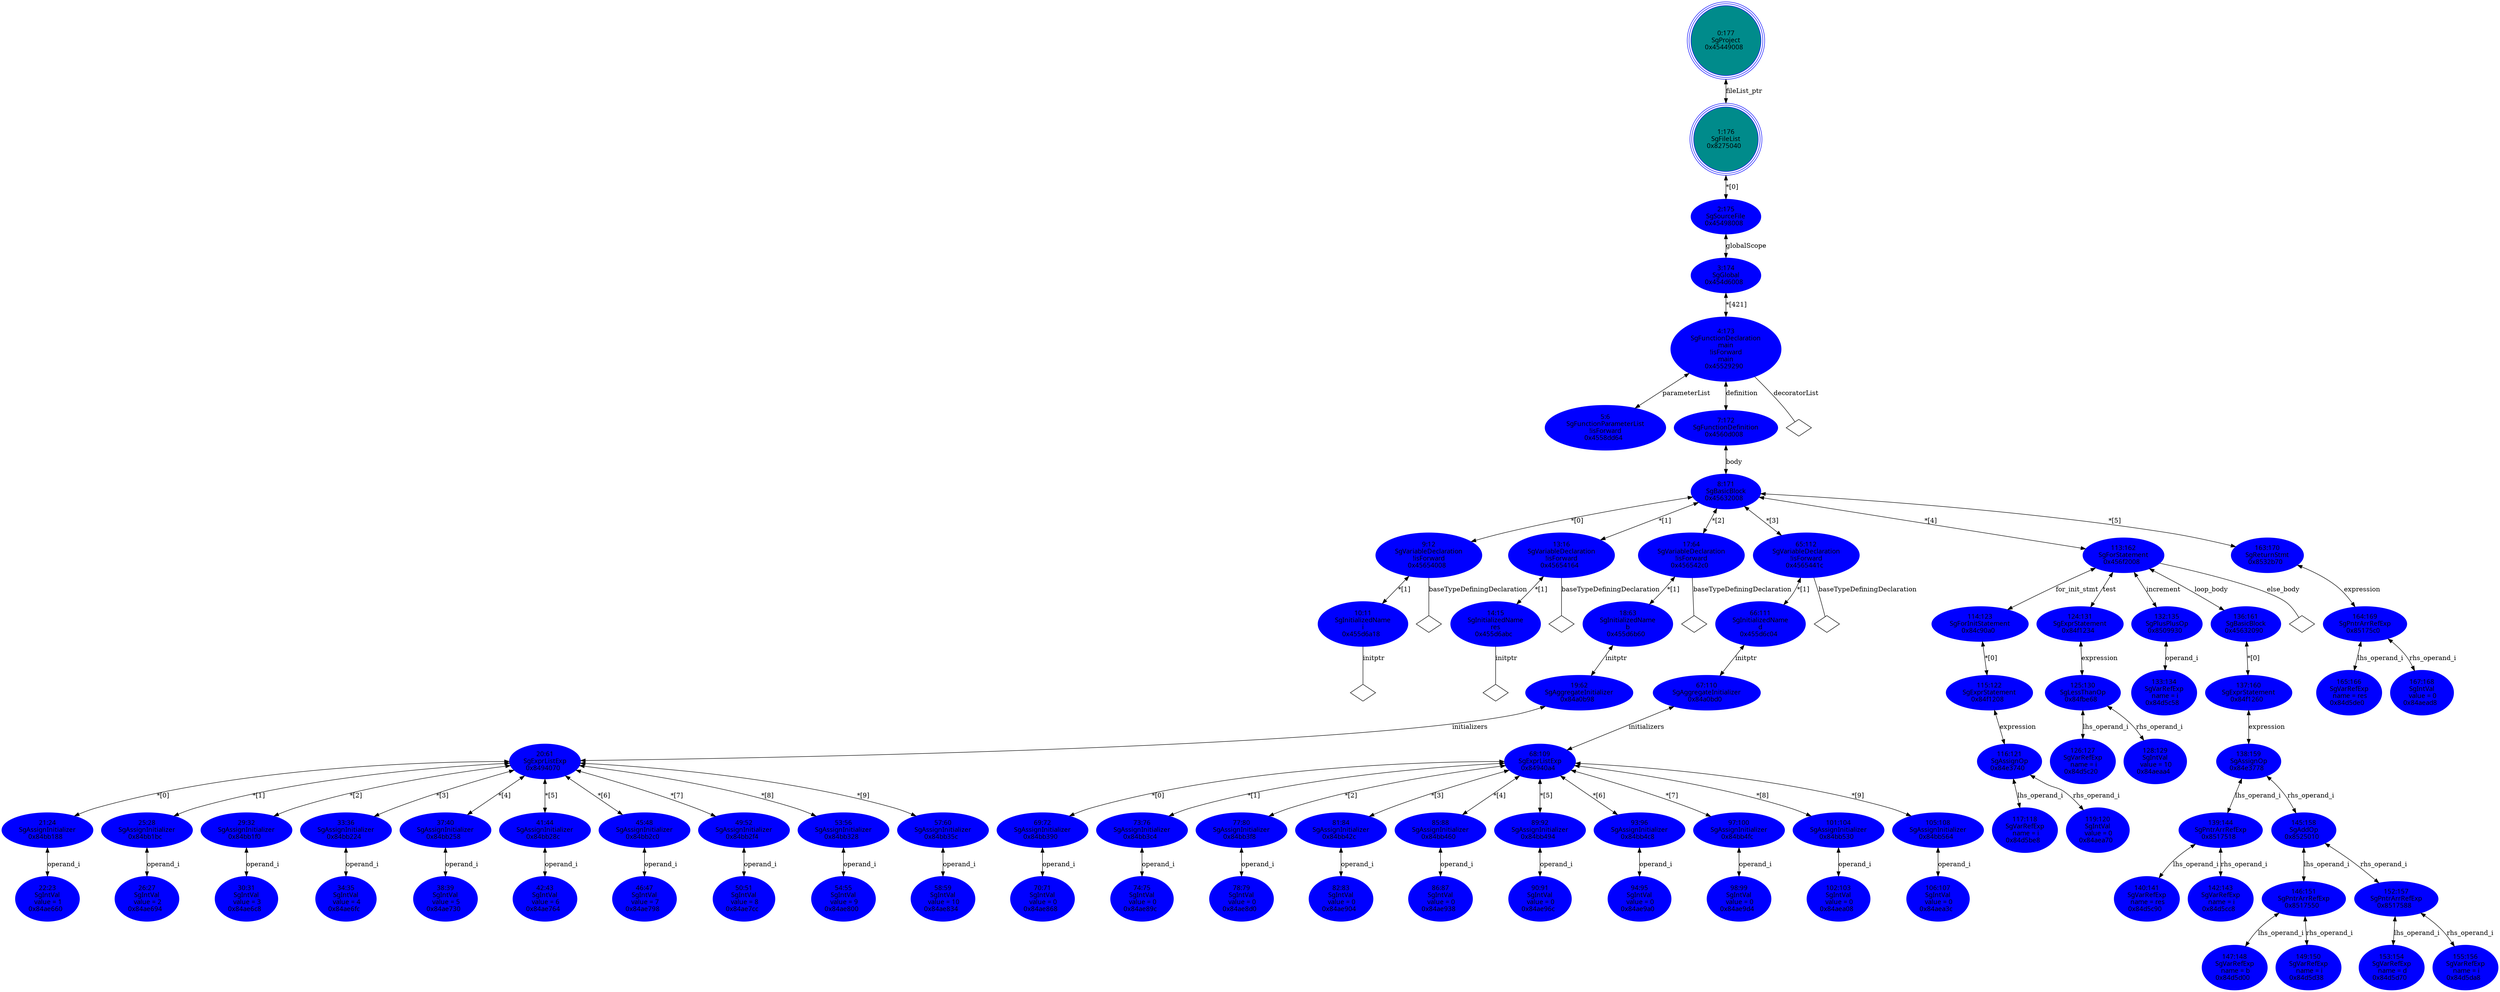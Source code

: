 digraph "GDOT/AST.dot" {
"0x4558dd64"[label="5:6\nSgFunctionParameterList\n!isForward\n0x4558dd64  " shape=ellipse,regular=0,URL="\N",tooltip="more info at \N",sides=6,peripheries=1,color="blue",fillcolor=blue1,fontname="7x13bold",fontcolor=black,style=filled];
"0x455d6a18"[label="10:11\nSgInitializedName\ni\n0x455d6a18  " shape=ellipse,regular=0,URL="\N",tooltip="more info at \N",sides=6,peripheries=1,color="blue",fillcolor=blue1,fontname="7x13bold",fontcolor=black,style=filled];
"0x455d6a18" -> "0x455d6a18__initptr__null"[label="initptr" dir=none ];
"0x455d6a18__initptr__null"[label="" shape=diamond ];
"0x45654008"[label="9:12\nSgVariableDeclaration\n!isForward\n0x45654008  " shape=ellipse,regular=0,URL="\N",tooltip="more info at \N",sides=6,peripheries=1,color="blue",fillcolor=blue1,fontname="7x13bold",fontcolor=black,style=filled];
"0x45654008" -> "0x45654008__baseTypeDefiningDeclaration__null"[label="baseTypeDefiningDeclaration" dir=none ];
"0x45654008__baseTypeDefiningDeclaration__null"[label="" shape=diamond ];
"0x45654008" -> "0x455d6a18"[label="*[1]" dir=both ];
"0x455d6abc"[label="14:15\nSgInitializedName\nres\n0x455d6abc  " shape=ellipse,regular=0,URL="\N",tooltip="more info at \N",sides=6,peripheries=1,color="blue",fillcolor=blue1,fontname="7x13bold",fontcolor=black,style=filled];
"0x455d6abc" -> "0x455d6abc__initptr__null"[label="initptr" dir=none ];
"0x455d6abc__initptr__null"[label="" shape=diamond ];
"0x45654164"[label="13:16\nSgVariableDeclaration\n!isForward\n0x45654164  " shape=ellipse,regular=0,URL="\N",tooltip="more info at \N",sides=6,peripheries=1,color="blue",fillcolor=blue1,fontname="7x13bold",fontcolor=black,style=filled];
"0x45654164" -> "0x45654164__baseTypeDefiningDeclaration__null"[label="baseTypeDefiningDeclaration" dir=none ];
"0x45654164__baseTypeDefiningDeclaration__null"[label="" shape=diamond ];
"0x45654164" -> "0x455d6abc"[label="*[1]" dir=both ];
"0x84ae660"[label="22:23\nSgIntVal\n value = 1\n0x84ae660  " shape=ellipse,regular=0,URL="\N",tooltip="more info at \N",sides=6,peripheries=1,color="blue",fillcolor=blue1,fontname="7x13bold",fontcolor=black,style=filled];
"0x84bb188"[label="21:24\nSgAssignInitializer\n0x84bb188  " shape=ellipse,regular=0,URL="\N",tooltip="more info at \N",sides=6,peripheries=1,color="blue",fillcolor=blue1,fontname="7x13bold",fontcolor=black,style=filled];
"0x84bb188" -> "0x84ae660"[label="operand_i" dir=both ];
"0x84ae694"[label="26:27\nSgIntVal\n value = 2\n0x84ae694  " shape=ellipse,regular=0,URL="\N",tooltip="more info at \N",sides=6,peripheries=1,color="blue",fillcolor=blue1,fontname="7x13bold",fontcolor=black,style=filled];
"0x84bb1bc"[label="25:28\nSgAssignInitializer\n0x84bb1bc  " shape=ellipse,regular=0,URL="\N",tooltip="more info at \N",sides=6,peripheries=1,color="blue",fillcolor=blue1,fontname="7x13bold",fontcolor=black,style=filled];
"0x84bb1bc" -> "0x84ae694"[label="operand_i" dir=both ];
"0x84ae6c8"[label="30:31\nSgIntVal\n value = 3\n0x84ae6c8  " shape=ellipse,regular=0,URL="\N",tooltip="more info at \N",sides=6,peripheries=1,color="blue",fillcolor=blue1,fontname="7x13bold",fontcolor=black,style=filled];
"0x84bb1f0"[label="29:32\nSgAssignInitializer\n0x84bb1f0  " shape=ellipse,regular=0,URL="\N",tooltip="more info at \N",sides=6,peripheries=1,color="blue",fillcolor=blue1,fontname="7x13bold",fontcolor=black,style=filled];
"0x84bb1f0" -> "0x84ae6c8"[label="operand_i" dir=both ];
"0x84ae6fc"[label="34:35\nSgIntVal\n value = 4\n0x84ae6fc  " shape=ellipse,regular=0,URL="\N",tooltip="more info at \N",sides=6,peripheries=1,color="blue",fillcolor=blue1,fontname="7x13bold",fontcolor=black,style=filled];
"0x84bb224"[label="33:36\nSgAssignInitializer\n0x84bb224  " shape=ellipse,regular=0,URL="\N",tooltip="more info at \N",sides=6,peripheries=1,color="blue",fillcolor=blue1,fontname="7x13bold",fontcolor=black,style=filled];
"0x84bb224" -> "0x84ae6fc"[label="operand_i" dir=both ];
"0x84ae730"[label="38:39\nSgIntVal\n value = 5\n0x84ae730  " shape=ellipse,regular=0,URL="\N",tooltip="more info at \N",sides=6,peripheries=1,color="blue",fillcolor=blue1,fontname="7x13bold",fontcolor=black,style=filled];
"0x84bb258"[label="37:40\nSgAssignInitializer\n0x84bb258  " shape=ellipse,regular=0,URL="\N",tooltip="more info at \N",sides=6,peripheries=1,color="blue",fillcolor=blue1,fontname="7x13bold",fontcolor=black,style=filled];
"0x84bb258" -> "0x84ae730"[label="operand_i" dir=both ];
"0x84ae764"[label="42:43\nSgIntVal\n value = 6\n0x84ae764  " shape=ellipse,regular=0,URL="\N",tooltip="more info at \N",sides=6,peripheries=1,color="blue",fillcolor=blue1,fontname="7x13bold",fontcolor=black,style=filled];
"0x84bb28c"[label="41:44\nSgAssignInitializer\n0x84bb28c  " shape=ellipse,regular=0,URL="\N",tooltip="more info at \N",sides=6,peripheries=1,color="blue",fillcolor=blue1,fontname="7x13bold",fontcolor=black,style=filled];
"0x84bb28c" -> "0x84ae764"[label="operand_i" dir=both ];
"0x84ae798"[label="46:47\nSgIntVal\n value = 7\n0x84ae798  " shape=ellipse,regular=0,URL="\N",tooltip="more info at \N",sides=6,peripheries=1,color="blue",fillcolor=blue1,fontname="7x13bold",fontcolor=black,style=filled];
"0x84bb2c0"[label="45:48\nSgAssignInitializer\n0x84bb2c0  " shape=ellipse,regular=0,URL="\N",tooltip="more info at \N",sides=6,peripheries=1,color="blue",fillcolor=blue1,fontname="7x13bold",fontcolor=black,style=filled];
"0x84bb2c0" -> "0x84ae798"[label="operand_i" dir=both ];
"0x84ae7cc"[label="50:51\nSgIntVal\n value = 8\n0x84ae7cc  " shape=ellipse,regular=0,URL="\N",tooltip="more info at \N",sides=6,peripheries=1,color="blue",fillcolor=blue1,fontname="7x13bold",fontcolor=black,style=filled];
"0x84bb2f4"[label="49:52\nSgAssignInitializer\n0x84bb2f4  " shape=ellipse,regular=0,URL="\N",tooltip="more info at \N",sides=6,peripheries=1,color="blue",fillcolor=blue1,fontname="7x13bold",fontcolor=black,style=filled];
"0x84bb2f4" -> "0x84ae7cc"[label="operand_i" dir=both ];
"0x84ae800"[label="54:55\nSgIntVal\n value = 9\n0x84ae800  " shape=ellipse,regular=0,URL="\N",tooltip="more info at \N",sides=6,peripheries=1,color="blue",fillcolor=blue1,fontname="7x13bold",fontcolor=black,style=filled];
"0x84bb328"[label="53:56\nSgAssignInitializer\n0x84bb328  " shape=ellipse,regular=0,URL="\N",tooltip="more info at \N",sides=6,peripheries=1,color="blue",fillcolor=blue1,fontname="7x13bold",fontcolor=black,style=filled];
"0x84bb328" -> "0x84ae800"[label="operand_i" dir=both ];
"0x84ae834"[label="58:59\nSgIntVal\n value = 10\n0x84ae834  " shape=ellipse,regular=0,URL="\N",tooltip="more info at \N",sides=6,peripheries=1,color="blue",fillcolor=blue1,fontname="7x13bold",fontcolor=black,style=filled];
"0x84bb35c"[label="57:60\nSgAssignInitializer\n0x84bb35c  " shape=ellipse,regular=0,URL="\N",tooltip="more info at \N",sides=6,peripheries=1,color="blue",fillcolor=blue1,fontname="7x13bold",fontcolor=black,style=filled];
"0x84bb35c" -> "0x84ae834"[label="operand_i" dir=both ];
"0x8494070"[label="20:61\nSgExprListExp\n0x8494070  " shape=ellipse,regular=0,URL="\N",tooltip="more info at \N",sides=6,peripheries=1,color="blue",fillcolor=blue1,fontname="7x13bold",fontcolor=black,style=filled];
"0x8494070" -> "0x84bb188"[label="*[0]" dir=both ];
"0x8494070" -> "0x84bb1bc"[label="*[1]" dir=both ];
"0x8494070" -> "0x84bb1f0"[label="*[2]" dir=both ];
"0x8494070" -> "0x84bb224"[label="*[3]" dir=both ];
"0x8494070" -> "0x84bb258"[label="*[4]" dir=both ];
"0x8494070" -> "0x84bb28c"[label="*[5]" dir=both ];
"0x8494070" -> "0x84bb2c0"[label="*[6]" dir=both ];
"0x8494070" -> "0x84bb2f4"[label="*[7]" dir=both ];
"0x8494070" -> "0x84bb328"[label="*[8]" dir=both ];
"0x8494070" -> "0x84bb35c"[label="*[9]" dir=both ];
"0x84a0b98"[label="19:62\nSgAggregateInitializer\n0x84a0b98  " shape=ellipse,regular=0,URL="\N",tooltip="more info at \N",sides=6,peripheries=1,color="blue",fillcolor=blue1,fontname="7x13bold",fontcolor=black,style=filled];
"0x84a0b98" -> "0x8494070"[label="initializers" dir=both ];
"0x455d6b60"[label="18:63\nSgInitializedName\nb\n0x455d6b60  " shape=ellipse,regular=0,URL="\N",tooltip="more info at \N",sides=6,peripheries=1,color="blue",fillcolor=blue1,fontname="7x13bold",fontcolor=black,style=filled];
"0x455d6b60" -> "0x84a0b98"[label="initptr" dir=both ];
"0x456542c0"[label="17:64\nSgVariableDeclaration\n!isForward\n0x456542c0  " shape=ellipse,regular=0,URL="\N",tooltip="more info at \N",sides=6,peripheries=1,color="blue",fillcolor=blue1,fontname="7x13bold",fontcolor=black,style=filled];
"0x456542c0" -> "0x456542c0__baseTypeDefiningDeclaration__null"[label="baseTypeDefiningDeclaration" dir=none ];
"0x456542c0__baseTypeDefiningDeclaration__null"[label="" shape=diamond ];
"0x456542c0" -> "0x455d6b60"[label="*[1]" dir=both ];
"0x84ae868"[label="70:71\nSgIntVal\n value = 0\n0x84ae868  " shape=ellipse,regular=0,URL="\N",tooltip="more info at \N",sides=6,peripheries=1,color="blue",fillcolor=blue1,fontname="7x13bold",fontcolor=black,style=filled];
"0x84bb390"[label="69:72\nSgAssignInitializer\n0x84bb390  " shape=ellipse,regular=0,URL="\N",tooltip="more info at \N",sides=6,peripheries=1,color="blue",fillcolor=blue1,fontname="7x13bold",fontcolor=black,style=filled];
"0x84bb390" -> "0x84ae868"[label="operand_i" dir=both ];
"0x84ae89c"[label="74:75\nSgIntVal\n value = 0\n0x84ae89c  " shape=ellipse,regular=0,URL="\N",tooltip="more info at \N",sides=6,peripheries=1,color="blue",fillcolor=blue1,fontname="7x13bold",fontcolor=black,style=filled];
"0x84bb3c4"[label="73:76\nSgAssignInitializer\n0x84bb3c4  " shape=ellipse,regular=0,URL="\N",tooltip="more info at \N",sides=6,peripheries=1,color="blue",fillcolor=blue1,fontname="7x13bold",fontcolor=black,style=filled];
"0x84bb3c4" -> "0x84ae89c"[label="operand_i" dir=both ];
"0x84ae8d0"[label="78:79\nSgIntVal\n value = 0\n0x84ae8d0  " shape=ellipse,regular=0,URL="\N",tooltip="more info at \N",sides=6,peripheries=1,color="blue",fillcolor=blue1,fontname="7x13bold",fontcolor=black,style=filled];
"0x84bb3f8"[label="77:80\nSgAssignInitializer\n0x84bb3f8  " shape=ellipse,regular=0,URL="\N",tooltip="more info at \N",sides=6,peripheries=1,color="blue",fillcolor=blue1,fontname="7x13bold",fontcolor=black,style=filled];
"0x84bb3f8" -> "0x84ae8d0"[label="operand_i" dir=both ];
"0x84ae904"[label="82:83\nSgIntVal\n value = 0\n0x84ae904  " shape=ellipse,regular=0,URL="\N",tooltip="more info at \N",sides=6,peripheries=1,color="blue",fillcolor=blue1,fontname="7x13bold",fontcolor=black,style=filled];
"0x84bb42c"[label="81:84\nSgAssignInitializer\n0x84bb42c  " shape=ellipse,regular=0,URL="\N",tooltip="more info at \N",sides=6,peripheries=1,color="blue",fillcolor=blue1,fontname="7x13bold",fontcolor=black,style=filled];
"0x84bb42c" -> "0x84ae904"[label="operand_i" dir=both ];
"0x84ae938"[label="86:87\nSgIntVal\n value = 0\n0x84ae938  " shape=ellipse,regular=0,URL="\N",tooltip="more info at \N",sides=6,peripheries=1,color="blue",fillcolor=blue1,fontname="7x13bold",fontcolor=black,style=filled];
"0x84bb460"[label="85:88\nSgAssignInitializer\n0x84bb460  " shape=ellipse,regular=0,URL="\N",tooltip="more info at \N",sides=6,peripheries=1,color="blue",fillcolor=blue1,fontname="7x13bold",fontcolor=black,style=filled];
"0x84bb460" -> "0x84ae938"[label="operand_i" dir=both ];
"0x84ae96c"[label="90:91\nSgIntVal\n value = 0\n0x84ae96c  " shape=ellipse,regular=0,URL="\N",tooltip="more info at \N",sides=6,peripheries=1,color="blue",fillcolor=blue1,fontname="7x13bold",fontcolor=black,style=filled];
"0x84bb494"[label="89:92\nSgAssignInitializer\n0x84bb494  " shape=ellipse,regular=0,URL="\N",tooltip="more info at \N",sides=6,peripheries=1,color="blue",fillcolor=blue1,fontname="7x13bold",fontcolor=black,style=filled];
"0x84bb494" -> "0x84ae96c"[label="operand_i" dir=both ];
"0x84ae9a0"[label="94:95\nSgIntVal\n value = 0\n0x84ae9a0  " shape=ellipse,regular=0,URL="\N",tooltip="more info at \N",sides=6,peripheries=1,color="blue",fillcolor=blue1,fontname="7x13bold",fontcolor=black,style=filled];
"0x84bb4c8"[label="93:96\nSgAssignInitializer\n0x84bb4c8  " shape=ellipse,regular=0,URL="\N",tooltip="more info at \N",sides=6,peripheries=1,color="blue",fillcolor=blue1,fontname="7x13bold",fontcolor=black,style=filled];
"0x84bb4c8" -> "0x84ae9a0"[label="operand_i" dir=both ];
"0x84ae9d4"[label="98:99\nSgIntVal\n value = 0\n0x84ae9d4  " shape=ellipse,regular=0,URL="\N",tooltip="more info at \N",sides=6,peripheries=1,color="blue",fillcolor=blue1,fontname="7x13bold",fontcolor=black,style=filled];
"0x84bb4fc"[label="97:100\nSgAssignInitializer\n0x84bb4fc  " shape=ellipse,regular=0,URL="\N",tooltip="more info at \N",sides=6,peripheries=1,color="blue",fillcolor=blue1,fontname="7x13bold",fontcolor=black,style=filled];
"0x84bb4fc" -> "0x84ae9d4"[label="operand_i" dir=both ];
"0x84aea08"[label="102:103\nSgIntVal\n value = 0\n0x84aea08  " shape=ellipse,regular=0,URL="\N",tooltip="more info at \N",sides=6,peripheries=1,color="blue",fillcolor=blue1,fontname="7x13bold",fontcolor=black,style=filled];
"0x84bb530"[label="101:104\nSgAssignInitializer\n0x84bb530  " shape=ellipse,regular=0,URL="\N",tooltip="more info at \N",sides=6,peripheries=1,color="blue",fillcolor=blue1,fontname="7x13bold",fontcolor=black,style=filled];
"0x84bb530" -> "0x84aea08"[label="operand_i" dir=both ];
"0x84aea3c"[label="106:107\nSgIntVal\n value = 0\n0x84aea3c  " shape=ellipse,regular=0,URL="\N",tooltip="more info at \N",sides=6,peripheries=1,color="blue",fillcolor=blue1,fontname="7x13bold",fontcolor=black,style=filled];
"0x84bb564"[label="105:108\nSgAssignInitializer\n0x84bb564  " shape=ellipse,regular=0,URL="\N",tooltip="more info at \N",sides=6,peripheries=1,color="blue",fillcolor=blue1,fontname="7x13bold",fontcolor=black,style=filled];
"0x84bb564" -> "0x84aea3c"[label="operand_i" dir=both ];
"0x84940a4"[label="68:109\nSgExprListExp\n0x84940a4  " shape=ellipse,regular=0,URL="\N",tooltip="more info at \N",sides=6,peripheries=1,color="blue",fillcolor=blue1,fontname="7x13bold",fontcolor=black,style=filled];
"0x84940a4" -> "0x84bb390"[label="*[0]" dir=both ];
"0x84940a4" -> "0x84bb3c4"[label="*[1]" dir=both ];
"0x84940a4" -> "0x84bb3f8"[label="*[2]" dir=both ];
"0x84940a4" -> "0x84bb42c"[label="*[3]" dir=both ];
"0x84940a4" -> "0x84bb460"[label="*[4]" dir=both ];
"0x84940a4" -> "0x84bb494"[label="*[5]" dir=both ];
"0x84940a4" -> "0x84bb4c8"[label="*[6]" dir=both ];
"0x84940a4" -> "0x84bb4fc"[label="*[7]" dir=both ];
"0x84940a4" -> "0x84bb530"[label="*[8]" dir=both ];
"0x84940a4" -> "0x84bb564"[label="*[9]" dir=both ];
"0x84a0bd0"[label="67:110\nSgAggregateInitializer\n0x84a0bd0  " shape=ellipse,regular=0,URL="\N",tooltip="more info at \N",sides=6,peripheries=1,color="blue",fillcolor=blue1,fontname="7x13bold",fontcolor=black,style=filled];
"0x84a0bd0" -> "0x84940a4"[label="initializers" dir=both ];
"0x455d6c04"[label="66:111\nSgInitializedName\nd\n0x455d6c04  " shape=ellipse,regular=0,URL="\N",tooltip="more info at \N",sides=6,peripheries=1,color="blue",fillcolor=blue1,fontname="7x13bold",fontcolor=black,style=filled];
"0x455d6c04" -> "0x84a0bd0"[label="initptr" dir=both ];
"0x4565441c"[label="65:112\nSgVariableDeclaration\n!isForward\n0x4565441c  " shape=ellipse,regular=0,URL="\N",tooltip="more info at \N",sides=6,peripheries=1,color="blue",fillcolor=blue1,fontname="7x13bold",fontcolor=black,style=filled];
"0x4565441c" -> "0x4565441c__baseTypeDefiningDeclaration__null"[label="baseTypeDefiningDeclaration" dir=none ];
"0x4565441c__baseTypeDefiningDeclaration__null"[label="" shape=diamond ];
"0x4565441c" -> "0x455d6c04"[label="*[1]" dir=both ];
"0x84d5be8"[label="117:118\nSgVarRefExp\n name = i\n0x84d5be8  " shape=ellipse,regular=0,URL="\N",tooltip="more info at \N",sides=6,peripheries=1,color="blue",fillcolor=blue1,fontname="7x13bold",fontcolor=black,style=filled];
"0x84aea70"[label="119:120\nSgIntVal\n value = 0\n0x84aea70  " shape=ellipse,regular=0,URL="\N",tooltip="more info at \N",sides=6,peripheries=1,color="blue",fillcolor=blue1,fontname="7x13bold",fontcolor=black,style=filled];
"0x84e3740"[label="116:121\nSgAssignOp\n0x84e3740  " shape=ellipse,regular=0,URL="\N",tooltip="more info at \N",sides=6,peripheries=1,color="blue",fillcolor=blue1,fontname="7x13bold",fontcolor=black,style=filled];
"0x84e3740" -> "0x84d5be8"[label="lhs_operand_i" dir=both ];
"0x84e3740" -> "0x84aea70"[label="rhs_operand_i" dir=both ];
"0x84f1208"[label="115:122\nSgExprStatement\n0x84f1208  " shape=ellipse,regular=0,URL="\N",tooltip="more info at \N",sides=6,peripheries=1,color="blue",fillcolor=blue1,fontname="7x13bold",fontcolor=black,style=filled];
"0x84f1208" -> "0x84e3740"[label="expression" dir=both ];
"0x84c90a0"[label="114:123\nSgForInitStatement\n0x84c90a0  " shape=ellipse,regular=0,URL="\N",tooltip="more info at \N",sides=6,peripheries=1,color="blue",fillcolor=blue1,fontname="7x13bold",fontcolor=black,style=filled];
"0x84c90a0" -> "0x84f1208"[label="*[0]" dir=both ];
"0x84d5c20"[label="126:127\nSgVarRefExp\n name = i\n0x84d5c20  " shape=ellipse,regular=0,URL="\N",tooltip="more info at \N",sides=6,peripheries=1,color="blue",fillcolor=blue1,fontname="7x13bold",fontcolor=black,style=filled];
"0x84aeaa4"[label="128:129\nSgIntVal\n value = 10\n0x84aeaa4  " shape=ellipse,regular=0,URL="\N",tooltip="more info at \N",sides=6,peripheries=1,color="blue",fillcolor=blue1,fontname="7x13bold",fontcolor=black,style=filled];
"0x84fbe68"[label="125:130\nSgLessThanOp\n0x84fbe68  " shape=ellipse,regular=0,URL="\N",tooltip="more info at \N",sides=6,peripheries=1,color="blue",fillcolor=blue1,fontname="7x13bold",fontcolor=black,style=filled];
"0x84fbe68" -> "0x84d5c20"[label="lhs_operand_i" dir=both ];
"0x84fbe68" -> "0x84aeaa4"[label="rhs_operand_i" dir=both ];
"0x84f1234"[label="124:131\nSgExprStatement\n0x84f1234  " shape=ellipse,regular=0,URL="\N",tooltip="more info at \N",sides=6,peripheries=1,color="blue",fillcolor=blue1,fontname="7x13bold",fontcolor=black,style=filled];
"0x84f1234" -> "0x84fbe68"[label="expression" dir=both ];
"0x84d5c58"[label="133:134\nSgVarRefExp\n name = i\n0x84d5c58  " shape=ellipse,regular=0,URL="\N",tooltip="more info at \N",sides=6,peripheries=1,color="blue",fillcolor=blue1,fontname="7x13bold",fontcolor=black,style=filled];
"0x8509930"[label="132:135\nSgPlusPlusOp\n0x8509930  " shape=ellipse,regular=0,URL="\N",tooltip="more info at \N",sides=6,peripheries=1,color="blue",fillcolor=blue1,fontname="7x13bold",fontcolor=black,style=filled];
"0x8509930" -> "0x84d5c58"[label="operand_i" dir=both ];
"0x84d5c90"[label="140:141\nSgVarRefExp\n name = res\n0x84d5c90  " shape=ellipse,regular=0,URL="\N",tooltip="more info at \N",sides=6,peripheries=1,color="blue",fillcolor=blue1,fontname="7x13bold",fontcolor=black,style=filled];
"0x84d5cc8"[label="142:143\nSgVarRefExp\n name = i\n0x84d5cc8  " shape=ellipse,regular=0,URL="\N",tooltip="more info at \N",sides=6,peripheries=1,color="blue",fillcolor=blue1,fontname="7x13bold",fontcolor=black,style=filled];
"0x8517518"[label="139:144\nSgPntrArrRefExp\n0x8517518  " shape=ellipse,regular=0,URL="\N",tooltip="more info at \N",sides=6,peripheries=1,color="blue",fillcolor=blue1,fontname="7x13bold",fontcolor=black,style=filled];
"0x8517518" -> "0x84d5c90"[label="lhs_operand_i" dir=both ];
"0x8517518" -> "0x84d5cc8"[label="rhs_operand_i" dir=both ];
"0x84d5d00"[label="147:148\nSgVarRefExp\n name = b\n0x84d5d00  " shape=ellipse,regular=0,URL="\N",tooltip="more info at \N",sides=6,peripheries=1,color="blue",fillcolor=blue1,fontname="7x13bold",fontcolor=black,style=filled];
"0x84d5d38"[label="149:150\nSgVarRefExp\n name = i\n0x84d5d38  " shape=ellipse,regular=0,URL="\N",tooltip="more info at \N",sides=6,peripheries=1,color="blue",fillcolor=blue1,fontname="7x13bold",fontcolor=black,style=filled];
"0x8517550"[label="146:151\nSgPntrArrRefExp\n0x8517550  " shape=ellipse,regular=0,URL="\N",tooltip="more info at \N",sides=6,peripheries=1,color="blue",fillcolor=blue1,fontname="7x13bold",fontcolor=black,style=filled];
"0x8517550" -> "0x84d5d00"[label="lhs_operand_i" dir=both ];
"0x8517550" -> "0x84d5d38"[label="rhs_operand_i" dir=both ];
"0x84d5d70"[label="153:154\nSgVarRefExp\n name = d\n0x84d5d70  " shape=ellipse,regular=0,URL="\N",tooltip="more info at \N",sides=6,peripheries=1,color="blue",fillcolor=blue1,fontname="7x13bold",fontcolor=black,style=filled];
"0x84d5da8"[label="155:156\nSgVarRefExp\n name = i\n0x84d5da8  " shape=ellipse,regular=0,URL="\N",tooltip="more info at \N",sides=6,peripheries=1,color="blue",fillcolor=blue1,fontname="7x13bold",fontcolor=black,style=filled];
"0x8517588"[label="152:157\nSgPntrArrRefExp\n0x8517588  " shape=ellipse,regular=0,URL="\N",tooltip="more info at \N",sides=6,peripheries=1,color="blue",fillcolor=blue1,fontname="7x13bold",fontcolor=black,style=filled];
"0x8517588" -> "0x84d5d70"[label="lhs_operand_i" dir=both ];
"0x8517588" -> "0x84d5da8"[label="rhs_operand_i" dir=both ];
"0x8525010"[label="145:158\nSgAddOp\n0x8525010  " shape=ellipse,regular=0,URL="\N",tooltip="more info at \N",sides=6,peripheries=1,color="blue",fillcolor=blue1,fontname="7x13bold",fontcolor=black,style=filled];
"0x8525010" -> "0x8517550"[label="lhs_operand_i" dir=both ];
"0x8525010" -> "0x8517588"[label="rhs_operand_i" dir=both ];
"0x84e3778"[label="138:159\nSgAssignOp\n0x84e3778  " shape=ellipse,regular=0,URL="\N",tooltip="more info at \N",sides=6,peripheries=1,color="blue",fillcolor=blue1,fontname="7x13bold",fontcolor=black,style=filled];
"0x84e3778" -> "0x8517518"[label="lhs_operand_i" dir=both ];
"0x84e3778" -> "0x8525010"[label="rhs_operand_i" dir=both ];
"0x84f1260"[label="137:160\nSgExprStatement\n0x84f1260  " shape=ellipse,regular=0,URL="\N",tooltip="more info at \N",sides=6,peripheries=1,color="blue",fillcolor=blue1,fontname="7x13bold",fontcolor=black,style=filled];
"0x84f1260" -> "0x84e3778"[label="expression" dir=both ];
"0x45632090"[label="136:161\nSgBasicBlock\n0x45632090  " shape=ellipse,regular=0,URL="\N",tooltip="more info at \N",sides=6,peripheries=1,color="blue",fillcolor=blue1,fontname="7x13bold",fontcolor=black,style=filled];
"0x45632090" -> "0x84f1260"[label="*[0]" dir=both ];
"0x456f2008"[label="113:162\nSgForStatement\n0x456f2008  " shape=ellipse,regular=0,URL="\N",tooltip="more info at \N",sides=6,peripheries=1,color="blue",fillcolor=blue1,fontname="7x13bold",fontcolor=black,style=filled];
"0x456f2008" -> "0x84c90a0"[label="for_init_stmt" dir=both ];
"0x456f2008" -> "0x84f1234"[label="test" dir=both ];
"0x456f2008" -> "0x8509930"[label="increment" dir=both ];
"0x456f2008" -> "0x45632090"[label="loop_body" dir=both ];
"0x456f2008" -> "0x456f2008__else_body__null"[label="else_body" dir=none ];
"0x456f2008__else_body__null"[label="" shape=diamond ];
"0x84d5de0"[label="165:166\nSgVarRefExp\n name = res\n0x84d5de0  " shape=ellipse,regular=0,URL="\N",tooltip="more info at \N",sides=6,peripheries=1,color="blue",fillcolor=blue1,fontname="7x13bold",fontcolor=black,style=filled];
"0x84aead8"[label="167:168\nSgIntVal\n value = 0\n0x84aead8  " shape=ellipse,regular=0,URL="\N",tooltip="more info at \N",sides=6,peripheries=1,color="blue",fillcolor=blue1,fontname="7x13bold",fontcolor=black,style=filled];
"0x85175c0"[label="164:169\nSgPntrArrRefExp\n0x85175c0  " shape=ellipse,regular=0,URL="\N",tooltip="more info at \N",sides=6,peripheries=1,color="blue",fillcolor=blue1,fontname="7x13bold",fontcolor=black,style=filled];
"0x85175c0" -> "0x84d5de0"[label="lhs_operand_i" dir=both ];
"0x85175c0" -> "0x84aead8"[label="rhs_operand_i" dir=both ];
"0x8532b70"[label="163:170\nSgReturnStmt\n0x8532b70  " shape=ellipse,regular=0,URL="\N",tooltip="more info at \N",sides=6,peripheries=1,color="blue",fillcolor=blue1,fontname="7x13bold",fontcolor=black,style=filled];
"0x8532b70" -> "0x85175c0"[label="expression" dir=both ];
"0x45632008"[label="8:171\nSgBasicBlock\n0x45632008  " shape=ellipse,regular=0,URL="\N",tooltip="more info at \N",sides=6,peripheries=1,color="blue",fillcolor=blue1,fontname="7x13bold",fontcolor=black,style=filled];
"0x45632008" -> "0x45654008"[label="*[0]" dir=both ];
"0x45632008" -> "0x45654164"[label="*[1]" dir=both ];
"0x45632008" -> "0x456542c0"[label="*[2]" dir=both ];
"0x45632008" -> "0x4565441c"[label="*[3]" dir=both ];
"0x45632008" -> "0x456f2008"[label="*[4]" dir=both ];
"0x45632008" -> "0x8532b70"[label="*[5]" dir=both ];
"0x4560d008"[label="7:172\nSgFunctionDefinition\n0x4560d008  " shape=ellipse,regular=0,URL="\N",tooltip="more info at \N",sides=6,peripheries=1,color="blue",fillcolor=blue1,fontname="7x13bold",fontcolor=black,style=filled];
"0x4560d008" -> "0x45632008"[label="body" dir=both ];
"0x45529290"[label="4:173\nSgFunctionDeclaration\nmain\n!isForward\nmain\n0x45529290  " shape=ellipse,regular=0,URL="\N",tooltip="more info at \N",sides=6,peripheries=1,color="blue",fillcolor=blue1,fontname="7x13bold",fontcolor=black,style=filled];
"0x45529290" -> "0x4558dd64"[label="parameterList" dir=both ];
"0x45529290" -> "0x45529290__decoratorList__null"[label="decoratorList" dir=none ];
"0x45529290__decoratorList__null"[label="" shape=diamond ];
"0x45529290" -> "0x4560d008"[label="definition" dir=both ];
"0x454d6008"[label="3:174\nSgGlobal\n0x454d6008  " shape=ellipse,regular=0,URL="\N",tooltip="more info at \N",sides=6,peripheries=1,color="blue",fillcolor=blue1,fontname="7x13bold",fontcolor=black,style=filled];
"0x454d6008" -> "0x45529290"[label="*[421]" dir=both ];
"0x45498008"[label="2:175\nSgSourceFile\n0x45498008  " shape=ellipse,regular=0,URL="\N",tooltip="more info at \N",sides=6,peripheries=1,color="blue",fillcolor=blue1,fontname="7x13bold",fontcolor=black,style=filled];
"0x45498008" -> "0x454d6008"[label="globalScope" dir=both ];
"0x8275040"[label="1:176\nSgFileList\n0x8275040  " shape=circle,regular=0,URL="\N",tooltip="more info at \N",sides=6,peripheries=3,color="blue",fillcolor=cyan4,fontname="12x24bold",fontcolor=black,style=filled];
"0x8275040" -> "0x45498008"[label="*[0]" dir=both ];
"0x45449008"[label="0:177\nSgProject\n0x45449008  " shape=circle,regular=0,URL="\N",tooltip="more info at \N",sides=6,peripheries=3,color="blue",fillcolor=cyan4,fontname="12x24bold",fontcolor=black,style=filled];
"0x45449008" -> "0x8275040"[label="fileList_ptr" dir=both ];
}
